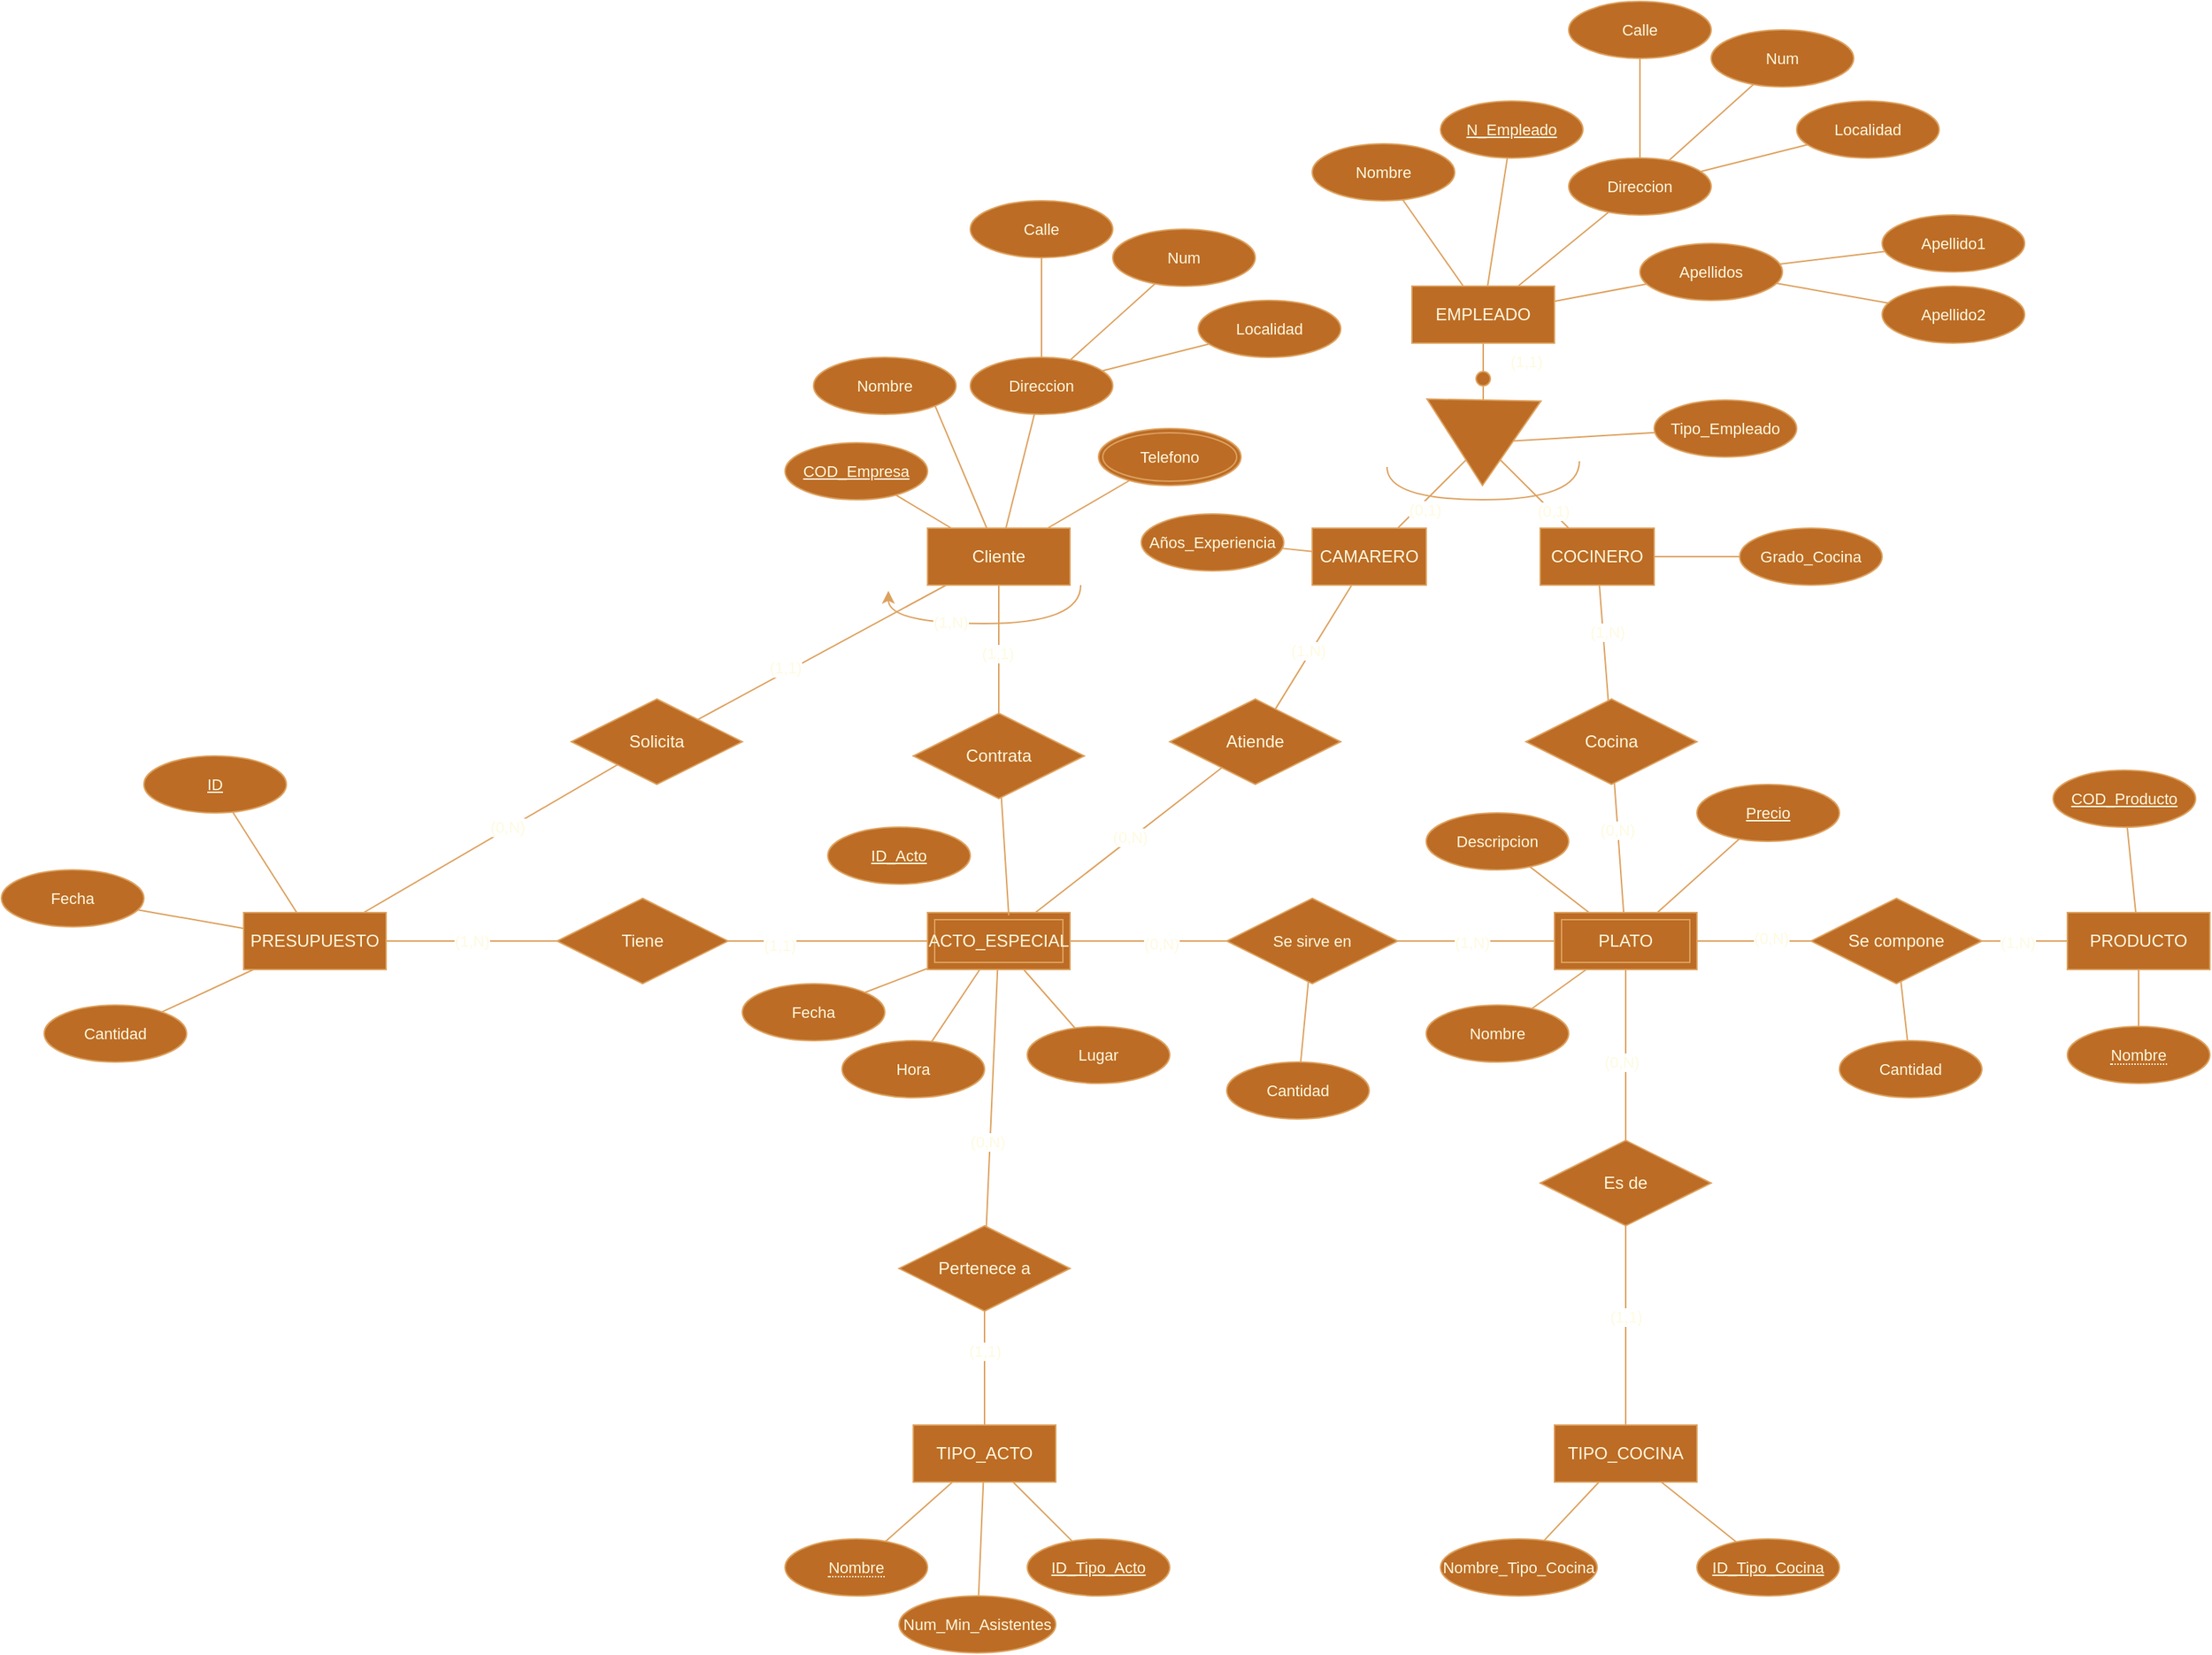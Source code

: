 <mxfile version="22.0.3" type="device">
  <diagram name="Página-1" id="njJYLrPMKIbQY8OYmj5W">
    <mxGraphModel dx="2261" dy="2013" grid="1" gridSize="10" guides="1" tooltips="1" connect="1" arrows="1" fold="1" page="1" pageScale="1" pageWidth="827" pageHeight="1169" math="0" shadow="0">
      <root>
        <mxCell id="0" />
        <mxCell id="1" parent="0" />
        <mxCell id="ngcL_oKsG_TR-s5VYMza-100" style="edgeStyle=none;shape=connector;rounded=0;orthogonalLoop=1;jettySize=auto;html=1;labelBackgroundColor=default;strokeColor=#DDA15E;align=center;verticalAlign=middle;fontFamily=Helvetica;fontSize=11;fontColor=#FEFAE0;endArrow=none;endFill=0;fillColor=#BC6C25;" edge="1" parent="1" source="ngcL_oKsG_TR-s5VYMza-1" target="ngcL_oKsG_TR-s5VYMza-56">
          <mxGeometry relative="1" as="geometry" />
        </mxCell>
        <mxCell id="ngcL_oKsG_TR-s5VYMza-101" style="edgeStyle=none;shape=connector;rounded=0;orthogonalLoop=1;jettySize=auto;html=1;labelBackgroundColor=default;strokeColor=#DDA15E;align=center;verticalAlign=middle;fontFamily=Helvetica;fontSize=11;fontColor=#FEFAE0;endArrow=none;endFill=0;fillColor=#BC6C25;" edge="1" parent="1" source="ngcL_oKsG_TR-s5VYMza-1" target="ngcL_oKsG_TR-s5VYMza-54">
          <mxGeometry relative="1" as="geometry" />
        </mxCell>
        <mxCell id="ngcL_oKsG_TR-s5VYMza-102" style="edgeStyle=none;shape=connector;rounded=0;orthogonalLoop=1;jettySize=auto;html=1;labelBackgroundColor=default;strokeColor=#DDA15E;align=center;verticalAlign=middle;fontFamily=Helvetica;fontSize=11;fontColor=#FEFAE0;endArrow=none;endFill=0;fillColor=#BC6C25;" edge="1" parent="1" source="ngcL_oKsG_TR-s5VYMza-1" target="ngcL_oKsG_TR-s5VYMza-55">
          <mxGeometry relative="1" as="geometry" />
        </mxCell>
        <mxCell id="ngcL_oKsG_TR-s5VYMza-103" style="edgeStyle=none;shape=connector;rounded=0;orthogonalLoop=1;jettySize=auto;html=1;labelBackgroundColor=default;strokeColor=#DDA15E;align=center;verticalAlign=middle;fontFamily=Helvetica;fontSize=11;fontColor=#FEFAE0;endArrow=none;endFill=0;fillColor=#BC6C25;" edge="1" parent="1" source="ngcL_oKsG_TR-s5VYMza-1" target="ngcL_oKsG_TR-s5VYMza-53">
          <mxGeometry relative="1" as="geometry" />
        </mxCell>
        <mxCell id="ngcL_oKsG_TR-s5VYMza-1" value="EMPLEADO" style="whiteSpace=wrap;html=1;align=center;labelBackgroundColor=none;fillColor=#BC6C25;strokeColor=#DDA15E;fontColor=#FEFAE0;" vertex="1" parent="1">
          <mxGeometry x="620" y="80" width="100" height="40" as="geometry" />
        </mxCell>
        <mxCell id="ngcL_oKsG_TR-s5VYMza-3" value="" style="triangle;whiteSpace=wrap;html=1;rotation=91;labelBackgroundColor=none;fillColor=#BC6C25;strokeColor=#DDA15E;fontColor=#FEFAE0;" vertex="1" parent="1">
          <mxGeometry x="640" y="150" width="60" height="80" as="geometry" />
        </mxCell>
        <mxCell id="ngcL_oKsG_TR-s5VYMza-4" value="" style="ellipse;whiteSpace=wrap;html=1;aspect=fixed;labelBackgroundColor=none;fillColor=#BC6C25;strokeColor=#DDA15E;fontColor=#FEFAE0;" vertex="1" parent="1">
          <mxGeometry x="665" y="140" width="10" height="10" as="geometry" />
        </mxCell>
        <mxCell id="ngcL_oKsG_TR-s5VYMza-5" value="" style="endArrow=none;html=1;rounded=0;exitX=0.5;exitY=0;exitDx=0;exitDy=0;labelBackgroundColor=none;strokeColor=#DDA15E;fontColor=default;" edge="1" source="ngcL_oKsG_TR-s5VYMza-4" target="ngcL_oKsG_TR-s5VYMza-1" parent="1">
          <mxGeometry relative="1" as="geometry">
            <mxPoint x="520" y="170" as="sourcePoint" />
            <mxPoint x="680" y="170" as="targetPoint" />
          </mxGeometry>
        </mxCell>
        <mxCell id="ngcL_oKsG_TR-s5VYMza-6" value="" style="endArrow=none;html=1;rounded=0;entryX=0.5;entryY=1;entryDx=0;entryDy=0;labelBackgroundColor=none;strokeColor=#DDA15E;fontColor=default;" edge="1" source="ngcL_oKsG_TR-s5VYMza-3" target="ngcL_oKsG_TR-s5VYMza-4" parent="1">
          <mxGeometry relative="1" as="geometry">
            <mxPoint x="630" y="200" as="sourcePoint" />
            <mxPoint x="790" y="200" as="targetPoint" />
          </mxGeometry>
        </mxCell>
        <mxCell id="ngcL_oKsG_TR-s5VYMza-40" style="edgeStyle=none;shape=connector;rounded=0;orthogonalLoop=1;jettySize=auto;html=1;labelBackgroundColor=default;strokeColor=#DDA15E;align=center;verticalAlign=middle;fontFamily=Helvetica;fontSize=11;fontColor=#FEFAE0;endArrow=none;endFill=0;fillColor=#BC6C25;" edge="1" parent="1" source="ngcL_oKsG_TR-s5VYMza-8" target="ngcL_oKsG_TR-s5VYMza-31">
          <mxGeometry relative="1" as="geometry" />
        </mxCell>
        <mxCell id="ngcL_oKsG_TR-s5VYMza-141" value="(1,N)" style="edgeLabel;html=1;align=center;verticalAlign=middle;resizable=0;points=[];fontSize=11;fontFamily=Helvetica;fontColor=#FEFAE0;" vertex="1" connectable="0" parent="ngcL_oKsG_TR-s5VYMza-40">
          <mxGeometry x="0.081" y="-2" relative="1" as="geometry">
            <mxPoint as="offset" />
          </mxGeometry>
        </mxCell>
        <mxCell id="ngcL_oKsG_TR-s5VYMza-8" value="CAMARERO" style="whiteSpace=wrap;html=1;align=center;labelBackgroundColor=none;fillColor=#BC6C25;strokeColor=#DDA15E;fontColor=#FEFAE0;" vertex="1" parent="1">
          <mxGeometry x="550" y="250" width="80" height="40" as="geometry" />
        </mxCell>
        <mxCell id="ngcL_oKsG_TR-s5VYMza-34" style="rounded=0;orthogonalLoop=1;jettySize=auto;html=1;strokeColor=#DDA15E;fontColor=#FEFAE0;fillColor=#BC6C25;endArrow=none;endFill=0;" edge="1" parent="1" source="ngcL_oKsG_TR-s5VYMza-9" target="ngcL_oKsG_TR-s5VYMza-32">
          <mxGeometry relative="1" as="geometry" />
        </mxCell>
        <mxCell id="ngcL_oKsG_TR-s5VYMza-139" value="(1,N)" style="edgeLabel;html=1;align=center;verticalAlign=middle;resizable=0;points=[];fontSize=11;fontFamily=Helvetica;fontColor=#FEFAE0;" vertex="1" connectable="0" parent="ngcL_oKsG_TR-s5VYMza-34">
          <mxGeometry x="-0.181" y="3" relative="1" as="geometry">
            <mxPoint as="offset" />
          </mxGeometry>
        </mxCell>
        <mxCell id="ngcL_oKsG_TR-s5VYMza-9" value="COCINERO" style="whiteSpace=wrap;html=1;align=center;labelBackgroundColor=none;fillColor=#BC6C25;strokeColor=#DDA15E;fontColor=#FEFAE0;" vertex="1" parent="1">
          <mxGeometry x="710" y="250" width="80" height="40" as="geometry" />
        </mxCell>
        <mxCell id="ngcL_oKsG_TR-s5VYMza-10" value="" style="endArrow=none;html=1;rounded=0;labelBackgroundColor=none;strokeColor=#DDA15E;fontColor=default;" edge="1" source="ngcL_oKsG_TR-s5VYMza-3" target="ngcL_oKsG_TR-s5VYMza-9" parent="1">
          <mxGeometry relative="1" as="geometry">
            <mxPoint x="680" y="229" as="sourcePoint" />
            <mxPoint x="680" y="260" as="targetPoint" />
          </mxGeometry>
        </mxCell>
        <mxCell id="ngcL_oKsG_TR-s5VYMza-143" value="(0,1)" style="edgeLabel;html=1;align=center;verticalAlign=middle;resizable=0;points=[];fontSize=11;fontFamily=Helvetica;fontColor=#FEFAE0;" vertex="1" connectable="0" parent="ngcL_oKsG_TR-s5VYMza-10">
          <mxGeometry x="0.5" y="1" relative="1" as="geometry">
            <mxPoint as="offset" />
          </mxGeometry>
        </mxCell>
        <mxCell id="ngcL_oKsG_TR-s5VYMza-11" value="" style="endArrow=none;html=1;rounded=0;labelBackgroundColor=none;strokeColor=#DDA15E;fontColor=default;" edge="1" source="ngcL_oKsG_TR-s5VYMza-3" target="ngcL_oKsG_TR-s5VYMza-8" parent="1">
          <mxGeometry relative="1" as="geometry">
            <mxPoint x="692" y="212" as="sourcePoint" />
            <mxPoint x="740" y="260" as="targetPoint" />
          </mxGeometry>
        </mxCell>
        <mxCell id="ngcL_oKsG_TR-s5VYMza-142" value="(0,1)" style="edgeLabel;html=1;align=center;verticalAlign=middle;resizable=0;points=[];fontSize=11;fontFamily=Helvetica;fontColor=#FEFAE0;" vertex="1" connectable="0" parent="ngcL_oKsG_TR-s5VYMza-11">
          <mxGeometry x="0.333" y="4" relative="1" as="geometry">
            <mxPoint as="offset" />
          </mxGeometry>
        </mxCell>
        <mxCell id="ngcL_oKsG_TR-s5VYMza-12" value="" style="endArrow=none;html=1;rounded=0;edgeStyle=orthogonalEdgeStyle;curved=1;labelBackgroundColor=none;strokeColor=#DDA15E;fontColor=default;" edge="1" parent="1">
          <mxGeometry width="50" height="50" relative="1" as="geometry">
            <mxPoint x="602.5" y="207" as="sourcePoint" />
            <mxPoint x="737.5" y="203" as="targetPoint" />
            <Array as="points">
              <mxPoint x="602.5" y="230" />
              <mxPoint x="737.5" y="230" />
            </Array>
          </mxGeometry>
        </mxCell>
        <mxCell id="ngcL_oKsG_TR-s5VYMza-36" style="edgeStyle=none;shape=connector;rounded=0;orthogonalLoop=1;jettySize=auto;html=1;labelBackgroundColor=default;strokeColor=#DDA15E;align=center;verticalAlign=middle;fontFamily=Helvetica;fontSize=11;fontColor=#FEFAE0;endArrow=none;endFill=0;fillColor=#BC6C25;" edge="1" parent="1" source="ngcL_oKsG_TR-s5VYMza-13" target="ngcL_oKsG_TR-s5VYMza-33">
          <mxGeometry relative="1" as="geometry" />
        </mxCell>
        <mxCell id="ngcL_oKsG_TR-s5VYMza-132" value="(0,N)" style="edgeLabel;html=1;align=center;verticalAlign=middle;resizable=0;points=[];fontSize=11;fontFamily=Helvetica;fontColor=#FEFAE0;" vertex="1" connectable="0" parent="ngcL_oKsG_TR-s5VYMza-36">
          <mxGeometry x="0.3" y="2" relative="1" as="geometry">
            <mxPoint as="offset" />
          </mxGeometry>
        </mxCell>
        <mxCell id="ngcL_oKsG_TR-s5VYMza-38" style="edgeStyle=none;shape=connector;rounded=0;orthogonalLoop=1;jettySize=auto;html=1;labelBackgroundColor=default;strokeColor=#DDA15E;align=center;verticalAlign=middle;fontFamily=Helvetica;fontSize=11;fontColor=#FEFAE0;endArrow=none;endFill=0;fillColor=#BC6C25;" edge="1" parent="1" source="ngcL_oKsG_TR-s5VYMza-13" target="ngcL_oKsG_TR-s5VYMza-30">
          <mxGeometry relative="1" as="geometry" />
        </mxCell>
        <mxCell id="ngcL_oKsG_TR-s5VYMza-134" value="(0,N)" style="edgeLabel;html=1;align=center;verticalAlign=middle;resizable=0;points=[];fontSize=11;fontFamily=Helvetica;fontColor=#FEFAE0;" vertex="1" connectable="0" parent="ngcL_oKsG_TR-s5VYMza-38">
          <mxGeometry x="0.083" y="-3" relative="1" as="geometry">
            <mxPoint as="offset" />
          </mxGeometry>
        </mxCell>
        <mxCell id="ngcL_oKsG_TR-s5VYMza-62" style="edgeStyle=none;shape=connector;rounded=0;orthogonalLoop=1;jettySize=auto;html=1;labelBackgroundColor=default;strokeColor=#DDA15E;align=center;verticalAlign=middle;fontFamily=Helvetica;fontSize=11;fontColor=#FEFAE0;endArrow=none;endFill=0;fillColor=#BC6C25;" edge="1" parent="1" source="ngcL_oKsG_TR-s5VYMza-13" target="ngcL_oKsG_TR-s5VYMza-46">
          <mxGeometry relative="1" as="geometry" />
        </mxCell>
        <mxCell id="ngcL_oKsG_TR-s5VYMza-137" value="(1,N)" style="edgeLabel;html=1;align=center;verticalAlign=middle;resizable=0;points=[];fontSize=11;fontFamily=Helvetica;fontColor=#FEFAE0;" vertex="1" connectable="0" parent="ngcL_oKsG_TR-s5VYMza-62">
          <mxGeometry x="0.054" y="1" relative="1" as="geometry">
            <mxPoint as="offset" />
          </mxGeometry>
        </mxCell>
        <mxCell id="ngcL_oKsG_TR-s5VYMza-13" value="PLATO" style="shape=ext;margin=3;double=1;whiteSpace=wrap;html=1;align=center;strokeColor=#DDA15E;fontColor=#FEFAE0;fillColor=#BC6C25;" vertex="1" parent="1">
          <mxGeometry x="720" y="520" width="100" height="40" as="geometry" />
        </mxCell>
        <mxCell id="ngcL_oKsG_TR-s5VYMza-123" style="edgeStyle=none;shape=connector;rounded=0;orthogonalLoop=1;jettySize=auto;html=1;labelBackgroundColor=default;strokeColor=#DDA15E;align=center;verticalAlign=middle;fontFamily=Helvetica;fontSize=11;fontColor=#FEFAE0;endArrow=none;endFill=0;fillColor=#BC6C25;" edge="1" parent="1" source="ngcL_oKsG_TR-s5VYMza-14" target="ngcL_oKsG_TR-s5VYMza-72">
          <mxGeometry relative="1" as="geometry" />
        </mxCell>
        <mxCell id="ngcL_oKsG_TR-s5VYMza-124" style="edgeStyle=none;shape=connector;rounded=0;orthogonalLoop=1;jettySize=auto;html=1;labelBackgroundColor=default;strokeColor=#DDA15E;align=center;verticalAlign=middle;fontFamily=Helvetica;fontSize=11;fontColor=#FEFAE0;endArrow=none;endFill=0;fillColor=#BC6C25;" edge="1" parent="1" source="ngcL_oKsG_TR-s5VYMza-14" target="ngcL_oKsG_TR-s5VYMza-73">
          <mxGeometry relative="1" as="geometry" />
        </mxCell>
        <mxCell id="ngcL_oKsG_TR-s5VYMza-14" value="PRODUCTO" style="whiteSpace=wrap;html=1;align=center;strokeColor=#DDA15E;fontColor=#FEFAE0;fillColor=#BC6C25;" vertex="1" parent="1">
          <mxGeometry x="1080" y="520" width="100" height="40" as="geometry" />
        </mxCell>
        <mxCell id="ngcL_oKsG_TR-s5VYMza-76" style="edgeStyle=none;shape=connector;rounded=0;orthogonalLoop=1;jettySize=auto;html=1;labelBackgroundColor=default;strokeColor=#DDA15E;align=center;verticalAlign=middle;fontFamily=Helvetica;fontSize=11;fontColor=#FEFAE0;endArrow=none;endFill=0;fillColor=#BC6C25;" edge="1" parent="1" source="ngcL_oKsG_TR-s5VYMza-15" target="ngcL_oKsG_TR-s5VYMza-74">
          <mxGeometry relative="1" as="geometry" />
        </mxCell>
        <mxCell id="ngcL_oKsG_TR-s5VYMza-77" style="edgeStyle=none;shape=connector;rounded=0;orthogonalLoop=1;jettySize=auto;html=1;labelBackgroundColor=default;strokeColor=#DDA15E;align=center;verticalAlign=middle;fontFamily=Helvetica;fontSize=11;fontColor=#FEFAE0;endArrow=none;endFill=0;fillColor=#BC6C25;" edge="1" parent="1" source="ngcL_oKsG_TR-s5VYMza-15" target="ngcL_oKsG_TR-s5VYMza-75">
          <mxGeometry relative="1" as="geometry" />
        </mxCell>
        <mxCell id="ngcL_oKsG_TR-s5VYMza-15" value="TIPO_COCINA" style="whiteSpace=wrap;html=1;align=center;strokeColor=#DDA15E;fontColor=#FEFAE0;fillColor=#BC6C25;" vertex="1" parent="1">
          <mxGeometry x="720" y="880" width="100" height="40" as="geometry" />
        </mxCell>
        <mxCell id="ngcL_oKsG_TR-s5VYMza-42" style="edgeStyle=none;shape=connector;rounded=0;orthogonalLoop=1;jettySize=auto;html=1;labelBackgroundColor=default;strokeColor=#DDA15E;align=center;verticalAlign=middle;fontFamily=Helvetica;fontSize=11;fontColor=#FEFAE0;endArrow=none;endFill=0;fillColor=#BC6C25;" edge="1" parent="1" source="ngcL_oKsG_TR-s5VYMza-16" target="ngcL_oKsG_TR-s5VYMza-29">
          <mxGeometry relative="1" as="geometry" />
        </mxCell>
        <mxCell id="ngcL_oKsG_TR-s5VYMza-135" value="(0,N)" style="edgeLabel;html=1;align=center;verticalAlign=middle;resizable=0;points=[];fontSize=11;fontFamily=Helvetica;fontColor=#FEFAE0;" vertex="1" connectable="0" parent="ngcL_oKsG_TR-s5VYMza-42">
          <mxGeometry x="0.341" y="-2" relative="1" as="geometry">
            <mxPoint as="offset" />
          </mxGeometry>
        </mxCell>
        <mxCell id="ngcL_oKsG_TR-s5VYMza-44" style="edgeStyle=none;shape=connector;rounded=0;orthogonalLoop=1;jettySize=auto;html=1;labelBackgroundColor=default;strokeColor=#DDA15E;align=center;verticalAlign=middle;fontFamily=Helvetica;fontSize=11;fontColor=#FEFAE0;endArrow=none;endFill=0;fillColor=#BC6C25;" edge="1" parent="1" source="ngcL_oKsG_TR-s5VYMza-16" target="ngcL_oKsG_TR-s5VYMza-28">
          <mxGeometry relative="1" as="geometry" />
        </mxCell>
        <mxCell id="ngcL_oKsG_TR-s5VYMza-127" value="(1,1)" style="edgeLabel;html=1;align=center;verticalAlign=middle;resizable=0;points=[];fontSize=11;fontFamily=Helvetica;fontColor=#FEFAE0;" vertex="1" connectable="0" parent="ngcL_oKsG_TR-s5VYMza-44">
          <mxGeometry x="0.486" y="3" relative="1" as="geometry">
            <mxPoint as="offset" />
          </mxGeometry>
        </mxCell>
        <mxCell id="ngcL_oKsG_TR-s5VYMza-84" style="edgeStyle=none;shape=connector;rounded=0;orthogonalLoop=1;jettySize=auto;html=1;labelBackgroundColor=default;strokeColor=#DDA15E;align=center;verticalAlign=middle;fontFamily=Helvetica;fontSize=11;fontColor=#FEFAE0;endArrow=none;endFill=0;fillColor=#BC6C25;" edge="1" parent="1" source="ngcL_oKsG_TR-s5VYMza-16" target="ngcL_oKsG_TR-s5VYMza-81">
          <mxGeometry relative="1" as="geometry" />
        </mxCell>
        <mxCell id="ngcL_oKsG_TR-s5VYMza-85" style="edgeStyle=none;shape=connector;rounded=0;orthogonalLoop=1;jettySize=auto;html=1;labelBackgroundColor=default;strokeColor=#DDA15E;align=center;verticalAlign=middle;fontFamily=Helvetica;fontSize=11;fontColor=#FEFAE0;endArrow=none;endFill=0;fillColor=#BC6C25;" edge="1" parent="1" source="ngcL_oKsG_TR-s5VYMza-16" target="ngcL_oKsG_TR-s5VYMza-80">
          <mxGeometry relative="1" as="geometry" />
        </mxCell>
        <mxCell id="ngcL_oKsG_TR-s5VYMza-86" style="edgeStyle=none;shape=connector;rounded=0;orthogonalLoop=1;jettySize=auto;html=1;labelBackgroundColor=default;strokeColor=#DDA15E;align=center;verticalAlign=middle;fontFamily=Helvetica;fontSize=11;fontColor=#FEFAE0;endArrow=none;endFill=0;fillColor=#BC6C25;" edge="1" parent="1" source="ngcL_oKsG_TR-s5VYMza-16" target="ngcL_oKsG_TR-s5VYMza-82">
          <mxGeometry relative="1" as="geometry" />
        </mxCell>
        <mxCell id="ngcL_oKsG_TR-s5VYMza-16" value="ACTO_ESPECIAL" style="shape=ext;margin=3;double=1;whiteSpace=wrap;html=1;align=center;strokeColor=#DDA15E;fontColor=#FEFAE0;fillColor=#BC6C25;" vertex="1" parent="1">
          <mxGeometry x="280" y="520" width="100" height="40" as="geometry" />
        </mxCell>
        <mxCell id="ngcL_oKsG_TR-s5VYMza-90" style="edgeStyle=none;shape=connector;rounded=0;orthogonalLoop=1;jettySize=auto;html=1;labelBackgroundColor=default;strokeColor=#DDA15E;align=center;verticalAlign=middle;fontFamily=Helvetica;fontSize=11;fontColor=#FEFAE0;endArrow=none;endFill=0;fillColor=#BC6C25;" edge="1" parent="1" source="ngcL_oKsG_TR-s5VYMza-17" target="ngcL_oKsG_TR-s5VYMza-89">
          <mxGeometry relative="1" as="geometry" />
        </mxCell>
        <mxCell id="ngcL_oKsG_TR-s5VYMza-91" style="edgeStyle=none;shape=connector;rounded=0;orthogonalLoop=1;jettySize=auto;html=1;labelBackgroundColor=default;strokeColor=#DDA15E;align=center;verticalAlign=middle;fontFamily=Helvetica;fontSize=11;fontColor=#FEFAE0;endArrow=none;endFill=0;fillColor=#BC6C25;" edge="1" parent="1" source="ngcL_oKsG_TR-s5VYMza-17" target="ngcL_oKsG_TR-s5VYMza-87">
          <mxGeometry relative="1" as="geometry" />
        </mxCell>
        <mxCell id="ngcL_oKsG_TR-s5VYMza-92" style="edgeStyle=none;shape=connector;rounded=0;orthogonalLoop=1;jettySize=auto;html=1;labelBackgroundColor=default;strokeColor=#DDA15E;align=center;verticalAlign=middle;fontFamily=Helvetica;fontSize=11;fontColor=#FEFAE0;endArrow=none;endFill=0;fillColor=#BC6C25;" edge="1" parent="1" source="ngcL_oKsG_TR-s5VYMza-17" target="ngcL_oKsG_TR-s5VYMza-88">
          <mxGeometry relative="1" as="geometry" />
        </mxCell>
        <mxCell id="ngcL_oKsG_TR-s5VYMza-17" value="TIPO_ACTO" style="whiteSpace=wrap;html=1;align=center;strokeColor=#DDA15E;fontColor=#FEFAE0;fillColor=#BC6C25;" vertex="1" parent="1">
          <mxGeometry x="270" y="880" width="100" height="40" as="geometry" />
        </mxCell>
        <mxCell id="ngcL_oKsG_TR-s5VYMza-113" style="edgeStyle=none;shape=connector;rounded=0;orthogonalLoop=1;jettySize=auto;html=1;labelBackgroundColor=default;strokeColor=#DDA15E;align=center;verticalAlign=middle;fontFamily=Helvetica;fontSize=11;fontColor=#FEFAE0;endArrow=none;endFill=0;fillColor=#BC6C25;" edge="1" parent="1" source="ngcL_oKsG_TR-s5VYMza-18" target="ngcL_oKsG_TR-s5VYMza-107">
          <mxGeometry relative="1" as="geometry" />
        </mxCell>
        <mxCell id="ngcL_oKsG_TR-s5VYMza-114" style="edgeStyle=none;shape=connector;rounded=0;orthogonalLoop=1;jettySize=auto;html=1;entryX=1;entryY=1;entryDx=0;entryDy=0;labelBackgroundColor=default;strokeColor=#DDA15E;align=center;verticalAlign=middle;fontFamily=Helvetica;fontSize=11;fontColor=#FEFAE0;endArrow=none;endFill=0;fillColor=#BC6C25;" edge="1" parent="1" source="ngcL_oKsG_TR-s5VYMza-18" target="ngcL_oKsG_TR-s5VYMza-111">
          <mxGeometry relative="1" as="geometry" />
        </mxCell>
        <mxCell id="ngcL_oKsG_TR-s5VYMza-115" style="edgeStyle=none;shape=connector;rounded=0;orthogonalLoop=1;jettySize=auto;html=1;labelBackgroundColor=default;strokeColor=#DDA15E;align=center;verticalAlign=middle;fontFamily=Helvetica;fontSize=11;fontColor=#FEFAE0;endArrow=none;endFill=0;fillColor=#BC6C25;" edge="1" parent="1" source="ngcL_oKsG_TR-s5VYMza-18" target="ngcL_oKsG_TR-s5VYMza-112">
          <mxGeometry relative="1" as="geometry" />
        </mxCell>
        <mxCell id="ngcL_oKsG_TR-s5VYMza-116" style="edgeStyle=none;shape=connector;rounded=0;orthogonalLoop=1;jettySize=auto;html=1;labelBackgroundColor=default;strokeColor=#DDA15E;align=center;verticalAlign=middle;fontFamily=Helvetica;fontSize=11;fontColor=#FEFAE0;endArrow=none;endFill=0;fillColor=#BC6C25;" edge="1" parent="1" source="ngcL_oKsG_TR-s5VYMza-18" target="ngcL_oKsG_TR-s5VYMza-94">
          <mxGeometry relative="1" as="geometry" />
        </mxCell>
        <mxCell id="ngcL_oKsG_TR-s5VYMza-18" value="Cliente" style="whiteSpace=wrap;html=1;align=center;strokeColor=#DDA15E;fontColor=#FEFAE0;fillColor=#BC6C25;" vertex="1" parent="1">
          <mxGeometry x="280" y="250" width="100" height="40" as="geometry" />
        </mxCell>
        <mxCell id="ngcL_oKsG_TR-s5VYMza-19" value="Solicita" style="shape=rhombus;perimeter=rhombusPerimeter;whiteSpace=wrap;html=1;align=center;strokeColor=#DDA15E;fontColor=#FEFAE0;fillColor=#BC6C25;" vertex="1" parent="1">
          <mxGeometry x="30" y="370" width="120" height="60" as="geometry" />
        </mxCell>
        <mxCell id="ngcL_oKsG_TR-s5VYMza-20" value="Contrata" style="shape=rhombus;perimeter=rhombusPerimeter;whiteSpace=wrap;html=1;align=center;strokeColor=#DDA15E;fontColor=#FEFAE0;fillColor=#BC6C25;" vertex="1" parent="1">
          <mxGeometry x="270" y="380" width="120" height="60" as="geometry" />
        </mxCell>
        <mxCell id="ngcL_oKsG_TR-s5VYMza-21" value="" style="endArrow=none;html=1;rounded=0;strokeColor=#DDA15E;fontColor=#FEFAE0;fillColor=#BC6C25;" edge="1" source="ngcL_oKsG_TR-s5VYMza-18" target="ngcL_oKsG_TR-s5VYMza-20" parent="1">
          <mxGeometry relative="1" as="geometry">
            <mxPoint x="260" y="320" as="sourcePoint" />
            <mxPoint x="420" y="320" as="targetPoint" />
          </mxGeometry>
        </mxCell>
        <mxCell id="ngcL_oKsG_TR-s5VYMza-125" value="(1,1)" style="edgeLabel;html=1;align=center;verticalAlign=middle;resizable=0;points=[];fontSize=11;fontFamily=Helvetica;fontColor=#FEFAE0;" vertex="1" connectable="0" parent="ngcL_oKsG_TR-s5VYMza-21">
          <mxGeometry x="0.067" y="-1" relative="1" as="geometry">
            <mxPoint as="offset" />
          </mxGeometry>
        </mxCell>
        <mxCell id="ngcL_oKsG_TR-s5VYMza-22" value="" style="endArrow=none;html=1;rounded=0;strokeColor=#DDA15E;fontColor=#FEFAE0;fillColor=#BC6C25;" edge="1" source="ngcL_oKsG_TR-s5VYMza-19" target="ngcL_oKsG_TR-s5VYMza-18" parent="1">
          <mxGeometry relative="1" as="geometry">
            <mxPoint x="190" y="360" as="sourcePoint" />
            <mxPoint x="350" y="360" as="targetPoint" />
          </mxGeometry>
        </mxCell>
        <mxCell id="ngcL_oKsG_TR-s5VYMza-126" value="(1,1)" style="edgeLabel;html=1;align=center;verticalAlign=middle;resizable=0;points=[];fontSize=11;fontFamily=Helvetica;fontColor=#FEFAE0;" vertex="1" connectable="0" parent="ngcL_oKsG_TR-s5VYMza-22">
          <mxGeometry x="-0.282" y="3" relative="1" as="geometry">
            <mxPoint as="offset" />
          </mxGeometry>
        </mxCell>
        <mxCell id="ngcL_oKsG_TR-s5VYMza-23" value="" style="endArrow=none;html=1;rounded=0;edgeStyle=orthogonalEdgeStyle;curved=1;endFill=0;strokeColor=#DDA15E;fontColor=#FEFAE0;fillColor=#BC6C25;startArrow=classic;startFill=1;" edge="1" parent="1">
          <mxGeometry width="50" height="50" relative="1" as="geometry">
            <mxPoint x="252.5" y="294" as="sourcePoint" />
            <mxPoint x="387.5" y="290" as="targetPoint" />
            <Array as="points">
              <mxPoint x="252.5" y="317" />
              <mxPoint x="387.5" y="317" />
            </Array>
          </mxGeometry>
        </mxCell>
        <mxCell id="ngcL_oKsG_TR-s5VYMza-144" value="(1,N)" style="edgeLabel;html=1;align=center;verticalAlign=middle;resizable=0;points=[];fontSize=11;fontFamily=Helvetica;fontColor=#FEFAE0;" vertex="1" connectable="0" parent="ngcL_oKsG_TR-s5VYMza-23">
          <mxGeometry x="-0.292" y="1" relative="1" as="geometry">
            <mxPoint x="1" as="offset" />
          </mxGeometry>
        </mxCell>
        <mxCell id="ngcL_oKsG_TR-s5VYMza-25" value="" style="edgeStyle=none;orthogonalLoop=1;jettySize=auto;html=1;rounded=0;endArrow=none;endFill=0;strokeColor=#DDA15E;fontColor=#FEFAE0;fillColor=#BC6C25;entryX=0.57;entryY=0.05;entryDx=0;entryDy=0;entryPerimeter=0;" edge="1" source="ngcL_oKsG_TR-s5VYMza-20" target="ngcL_oKsG_TR-s5VYMza-16" parent="1">
          <mxGeometry width="80" relative="1" as="geometry">
            <mxPoint x="470" y="230" as="sourcePoint" />
            <mxPoint x="333.333" y="430" as="targetPoint" />
            <Array as="points" />
          </mxGeometry>
        </mxCell>
        <mxCell id="ngcL_oKsG_TR-s5VYMza-26" value="" style="edgeStyle=none;orthogonalLoop=1;jettySize=auto;html=1;rounded=0;endArrow=none;endFill=0;strokeColor=#DDA15E;fontColor=#FEFAE0;fillColor=#BC6C25;" edge="1" source="ngcL_oKsG_TR-s5VYMza-19" target="ngcL_oKsG_TR-s5VYMza-27" parent="1">
          <mxGeometry width="80" relative="1" as="geometry">
            <mxPoint x="380" y="270" as="sourcePoint" />
            <mxPoint x="306.667" y="430" as="targetPoint" />
            <Array as="points" />
          </mxGeometry>
        </mxCell>
        <mxCell id="ngcL_oKsG_TR-s5VYMza-136" value="(0,N)" style="edgeLabel;html=1;align=center;verticalAlign=middle;resizable=0;points=[];fontSize=11;fontFamily=Helvetica;fontColor=#FEFAE0;" vertex="1" connectable="0" parent="ngcL_oKsG_TR-s5VYMza-26">
          <mxGeometry x="-0.151" y="-1" relative="1" as="geometry">
            <mxPoint x="-1" as="offset" />
          </mxGeometry>
        </mxCell>
        <mxCell id="ngcL_oKsG_TR-s5VYMza-120" style="edgeStyle=none;shape=connector;rounded=0;orthogonalLoop=1;jettySize=auto;html=1;labelBackgroundColor=default;strokeColor=#DDA15E;align=center;verticalAlign=middle;fontFamily=Helvetica;fontSize=11;fontColor=#FEFAE0;endArrow=none;endFill=0;fillColor=#BC6C25;" edge="1" parent="1" source="ngcL_oKsG_TR-s5VYMza-27" target="ngcL_oKsG_TR-s5VYMza-119">
          <mxGeometry relative="1" as="geometry" />
        </mxCell>
        <mxCell id="ngcL_oKsG_TR-s5VYMza-121" style="edgeStyle=none;shape=connector;rounded=0;orthogonalLoop=1;jettySize=auto;html=1;labelBackgroundColor=default;strokeColor=#DDA15E;align=center;verticalAlign=middle;fontFamily=Helvetica;fontSize=11;fontColor=#FEFAE0;endArrow=none;endFill=0;fillColor=#BC6C25;" edge="1" parent="1" source="ngcL_oKsG_TR-s5VYMza-27" target="ngcL_oKsG_TR-s5VYMza-118">
          <mxGeometry relative="1" as="geometry" />
        </mxCell>
        <mxCell id="ngcL_oKsG_TR-s5VYMza-122" style="edgeStyle=none;shape=connector;rounded=0;orthogonalLoop=1;jettySize=auto;html=1;labelBackgroundColor=default;strokeColor=#DDA15E;align=center;verticalAlign=middle;fontFamily=Helvetica;fontSize=11;fontColor=#FEFAE0;endArrow=none;endFill=0;fillColor=#BC6C25;" edge="1" parent="1" source="ngcL_oKsG_TR-s5VYMza-27" target="ngcL_oKsG_TR-s5VYMza-117">
          <mxGeometry relative="1" as="geometry" />
        </mxCell>
        <mxCell id="ngcL_oKsG_TR-s5VYMza-27" value="PRESUPUESTO" style="whiteSpace=wrap;html=1;align=center;strokeColor=#DDA15E;fontColor=#FEFAE0;fillColor=#BC6C25;" vertex="1" parent="1">
          <mxGeometry x="-200" y="520" width="100" height="40" as="geometry" />
        </mxCell>
        <mxCell id="ngcL_oKsG_TR-s5VYMza-45" value="(1,N)" style="edgeStyle=none;shape=connector;rounded=0;orthogonalLoop=1;jettySize=auto;html=1;labelBackgroundColor=default;strokeColor=#DDA15E;align=center;verticalAlign=middle;fontFamily=Helvetica;fontSize=11;fontColor=#FEFAE0;endArrow=none;endFill=0;fillColor=#BC6C25;" edge="1" parent="1" source="ngcL_oKsG_TR-s5VYMza-28" target="ngcL_oKsG_TR-s5VYMza-27">
          <mxGeometry relative="1" as="geometry" />
        </mxCell>
        <mxCell id="ngcL_oKsG_TR-s5VYMza-28" value="Tiene" style="shape=rhombus;perimeter=rhombusPerimeter;whiteSpace=wrap;html=1;align=center;strokeColor=#DDA15E;fontColor=#FEFAE0;fillColor=#BC6C25;" vertex="1" parent="1">
          <mxGeometry x="20" y="510" width="120" height="60" as="geometry" />
        </mxCell>
        <mxCell id="ngcL_oKsG_TR-s5VYMza-43" style="edgeStyle=none;shape=connector;rounded=0;orthogonalLoop=1;jettySize=auto;html=1;labelBackgroundColor=default;strokeColor=#DDA15E;align=center;verticalAlign=middle;fontFamily=Helvetica;fontSize=11;fontColor=#FEFAE0;endArrow=none;endFill=0;fillColor=#BC6C25;" edge="1" parent="1" source="ngcL_oKsG_TR-s5VYMza-29" target="ngcL_oKsG_TR-s5VYMza-17">
          <mxGeometry relative="1" as="geometry" />
        </mxCell>
        <mxCell id="ngcL_oKsG_TR-s5VYMza-128" value="(1,1)" style="edgeLabel;html=1;align=center;verticalAlign=middle;resizable=0;points=[];fontSize=11;fontFamily=Helvetica;fontColor=#FEFAE0;" vertex="1" connectable="0" parent="ngcL_oKsG_TR-s5VYMza-43">
          <mxGeometry x="-0.3" relative="1" as="geometry">
            <mxPoint as="offset" />
          </mxGeometry>
        </mxCell>
        <mxCell id="ngcL_oKsG_TR-s5VYMza-29" value="Pertenece a" style="shape=rhombus;perimeter=rhombusPerimeter;whiteSpace=wrap;html=1;align=center;strokeColor=#DDA15E;fontColor=#FEFAE0;fillColor=#BC6C25;" vertex="1" parent="1">
          <mxGeometry x="260" y="740" width="120" height="60" as="geometry" />
        </mxCell>
        <mxCell id="ngcL_oKsG_TR-s5VYMza-39" style="edgeStyle=none;shape=connector;rounded=0;orthogonalLoop=1;jettySize=auto;html=1;labelBackgroundColor=default;strokeColor=#DDA15E;align=center;verticalAlign=middle;fontFamily=Helvetica;fontSize=11;fontColor=#FEFAE0;endArrow=none;endFill=0;fillColor=#BC6C25;" edge="1" parent="1" source="ngcL_oKsG_TR-s5VYMza-30" target="ngcL_oKsG_TR-s5VYMza-15">
          <mxGeometry relative="1" as="geometry" />
        </mxCell>
        <mxCell id="ngcL_oKsG_TR-s5VYMza-129" value="(1,1)" style="edgeLabel;html=1;align=center;verticalAlign=middle;resizable=0;points=[];fontSize=11;fontFamily=Helvetica;fontColor=#FEFAE0;" vertex="1" connectable="0" parent="ngcL_oKsG_TR-s5VYMza-39">
          <mxGeometry x="-0.086" relative="1" as="geometry">
            <mxPoint as="offset" />
          </mxGeometry>
        </mxCell>
        <mxCell id="ngcL_oKsG_TR-s5VYMza-30" value="Es de" style="shape=rhombus;perimeter=rhombusPerimeter;whiteSpace=wrap;html=1;align=center;strokeColor=#DDA15E;fontColor=#FEFAE0;fillColor=#BC6C25;" vertex="1" parent="1">
          <mxGeometry x="710" y="680" width="120" height="60" as="geometry" />
        </mxCell>
        <mxCell id="ngcL_oKsG_TR-s5VYMza-41" style="edgeStyle=none;shape=connector;rounded=0;orthogonalLoop=1;jettySize=auto;html=1;labelBackgroundColor=default;strokeColor=#DDA15E;align=center;verticalAlign=middle;fontFamily=Helvetica;fontSize=11;fontColor=#FEFAE0;endArrow=none;endFill=0;fillColor=#BC6C25;" edge="1" parent="1" source="ngcL_oKsG_TR-s5VYMza-31" target="ngcL_oKsG_TR-s5VYMza-16">
          <mxGeometry relative="1" as="geometry" />
        </mxCell>
        <mxCell id="ngcL_oKsG_TR-s5VYMza-140" value="(0,N)" style="edgeLabel;html=1;align=center;verticalAlign=middle;resizable=0;points=[];fontSize=11;fontFamily=Helvetica;fontColor=#FEFAE0;" vertex="1" connectable="0" parent="ngcL_oKsG_TR-s5VYMza-41">
          <mxGeometry x="-0.024" y="-1" relative="1" as="geometry">
            <mxPoint as="offset" />
          </mxGeometry>
        </mxCell>
        <mxCell id="ngcL_oKsG_TR-s5VYMza-31" value="Atiende" style="shape=rhombus;perimeter=rhombusPerimeter;whiteSpace=wrap;html=1;align=center;strokeColor=#DDA15E;fontColor=#FEFAE0;fillColor=#BC6C25;" vertex="1" parent="1">
          <mxGeometry x="450" y="370" width="120" height="60" as="geometry" />
        </mxCell>
        <mxCell id="ngcL_oKsG_TR-s5VYMza-35" style="edgeStyle=none;shape=connector;rounded=0;orthogonalLoop=1;jettySize=auto;html=1;labelBackgroundColor=default;strokeColor=#DDA15E;align=center;verticalAlign=middle;fontFamily=Helvetica;fontSize=11;fontColor=#FEFAE0;endArrow=none;endFill=0;fillColor=#BC6C25;" edge="1" parent="1" source="ngcL_oKsG_TR-s5VYMza-32" target="ngcL_oKsG_TR-s5VYMza-13">
          <mxGeometry relative="1" as="geometry" />
        </mxCell>
        <mxCell id="ngcL_oKsG_TR-s5VYMza-133" value="(0,N)" style="edgeLabel;html=1;align=center;verticalAlign=middle;resizable=0;points=[];fontSize=11;fontFamily=Helvetica;fontColor=#FEFAE0;" vertex="1" connectable="0" parent="ngcL_oKsG_TR-s5VYMza-35">
          <mxGeometry x="-0.277" y="-1" relative="1" as="geometry">
            <mxPoint as="offset" />
          </mxGeometry>
        </mxCell>
        <mxCell id="ngcL_oKsG_TR-s5VYMza-32" value="Cocina" style="shape=rhombus;perimeter=rhombusPerimeter;whiteSpace=wrap;html=1;align=center;strokeColor=#DDA15E;fontColor=#FEFAE0;fillColor=#BC6C25;" vertex="1" parent="1">
          <mxGeometry x="700" y="370" width="120" height="60" as="geometry" />
        </mxCell>
        <mxCell id="ngcL_oKsG_TR-s5VYMza-37" style="edgeStyle=none;shape=connector;rounded=0;orthogonalLoop=1;jettySize=auto;html=1;labelBackgroundColor=default;strokeColor=#DDA15E;align=center;verticalAlign=middle;fontFamily=Helvetica;fontSize=11;fontColor=#FEFAE0;endArrow=none;endFill=0;fillColor=#BC6C25;" edge="1" parent="1" source="ngcL_oKsG_TR-s5VYMza-33" target="ngcL_oKsG_TR-s5VYMza-14">
          <mxGeometry relative="1" as="geometry" />
        </mxCell>
        <mxCell id="ngcL_oKsG_TR-s5VYMza-138" value="(1,N)" style="edgeLabel;html=1;align=center;verticalAlign=middle;resizable=0;points=[];fontSize=11;fontFamily=Helvetica;fontColor=#FEFAE0;" vertex="1" connectable="0" parent="ngcL_oKsG_TR-s5VYMza-37">
          <mxGeometry x="-0.167" y="-1" relative="1" as="geometry">
            <mxPoint as="offset" />
          </mxGeometry>
        </mxCell>
        <mxCell id="ngcL_oKsG_TR-s5VYMza-71" style="edgeStyle=none;shape=connector;rounded=0;orthogonalLoop=1;jettySize=auto;html=1;labelBackgroundColor=default;strokeColor=#DDA15E;align=center;verticalAlign=middle;fontFamily=Helvetica;fontSize=11;fontColor=#FEFAE0;endArrow=none;endFill=0;fillColor=#BC6C25;" edge="1" parent="1" source="ngcL_oKsG_TR-s5VYMza-33" target="ngcL_oKsG_TR-s5VYMza-70">
          <mxGeometry relative="1" as="geometry" />
        </mxCell>
        <mxCell id="ngcL_oKsG_TR-s5VYMza-33" value="Se compone" style="shape=rhombus;perimeter=rhombusPerimeter;whiteSpace=wrap;html=1;align=center;strokeColor=#DDA15E;fontColor=#FEFAE0;fillColor=#BC6C25;" vertex="1" parent="1">
          <mxGeometry x="900" y="510" width="120" height="60" as="geometry" />
        </mxCell>
        <mxCell id="ngcL_oKsG_TR-s5VYMza-63" style="edgeStyle=none;shape=connector;rounded=0;orthogonalLoop=1;jettySize=auto;html=1;labelBackgroundColor=default;strokeColor=#DDA15E;align=center;verticalAlign=middle;fontFamily=Helvetica;fontSize=11;fontColor=#FEFAE0;endArrow=none;endFill=0;fillColor=#BC6C25;" edge="1" parent="1" source="ngcL_oKsG_TR-s5VYMza-46" target="ngcL_oKsG_TR-s5VYMza-16">
          <mxGeometry relative="1" as="geometry" />
        </mxCell>
        <mxCell id="ngcL_oKsG_TR-s5VYMza-131" value="(0,N)" style="edgeLabel;html=1;align=center;verticalAlign=middle;resizable=0;points=[];fontSize=11;fontFamily=Helvetica;fontColor=#FEFAE0;" vertex="1" connectable="0" parent="ngcL_oKsG_TR-s5VYMza-63">
          <mxGeometry x="-0.164" y="2" relative="1" as="geometry">
            <mxPoint as="offset" />
          </mxGeometry>
        </mxCell>
        <mxCell id="ngcL_oKsG_TR-s5VYMza-79" style="edgeStyle=none;shape=connector;rounded=0;orthogonalLoop=1;jettySize=auto;html=1;labelBackgroundColor=default;strokeColor=#DDA15E;align=center;verticalAlign=middle;fontFamily=Helvetica;fontSize=11;fontColor=#FEFAE0;endArrow=none;endFill=0;fillColor=#BC6C25;" edge="1" parent="1" source="ngcL_oKsG_TR-s5VYMza-46" target="ngcL_oKsG_TR-s5VYMza-78">
          <mxGeometry relative="1" as="geometry" />
        </mxCell>
        <mxCell id="ngcL_oKsG_TR-s5VYMza-46" value="Se sirve en" style="shape=rhombus;perimeter=rhombusPerimeter;whiteSpace=wrap;html=1;align=center;strokeColor=#DDA15E;fontFamily=Helvetica;fontSize=11;fontColor=#FEFAE0;fillColor=#BC6C25;" vertex="1" parent="1">
          <mxGeometry x="490" y="510" width="120" height="60" as="geometry" />
        </mxCell>
        <mxCell id="ngcL_oKsG_TR-s5VYMza-52" style="edgeStyle=none;shape=connector;rounded=0;orthogonalLoop=1;jettySize=auto;html=1;labelBackgroundColor=default;strokeColor=#DDA15E;align=center;verticalAlign=middle;fontFamily=Helvetica;fontSize=11;fontColor=#FEFAE0;endArrow=none;endFill=0;fillColor=#BC6C25;" edge="1" parent="1" source="ngcL_oKsG_TR-s5VYMza-47" target="ngcL_oKsG_TR-s5VYMza-3">
          <mxGeometry relative="1" as="geometry" />
        </mxCell>
        <mxCell id="ngcL_oKsG_TR-s5VYMza-47" value="Tipo_Empleado" style="ellipse;whiteSpace=wrap;html=1;align=center;strokeColor=#DDA15E;fontFamily=Helvetica;fontSize=11;fontColor=#FEFAE0;fillColor=#BC6C25;" vertex="1" parent="1">
          <mxGeometry x="790" y="160" width="100" height="40" as="geometry" />
        </mxCell>
        <mxCell id="ngcL_oKsG_TR-s5VYMza-51" style="edgeStyle=none;shape=connector;rounded=0;orthogonalLoop=1;jettySize=auto;html=1;labelBackgroundColor=default;strokeColor=#DDA15E;align=center;verticalAlign=middle;fontFamily=Helvetica;fontSize=11;fontColor=#FEFAE0;endArrow=none;endFill=0;fillColor=#BC6C25;" edge="1" parent="1" source="ngcL_oKsG_TR-s5VYMza-48" target="ngcL_oKsG_TR-s5VYMza-9">
          <mxGeometry relative="1" as="geometry" />
        </mxCell>
        <mxCell id="ngcL_oKsG_TR-s5VYMza-48" value="Grado_Cocina" style="ellipse;whiteSpace=wrap;html=1;align=center;strokeColor=#DDA15E;fontFamily=Helvetica;fontSize=11;fontColor=#FEFAE0;fillColor=#BC6C25;" vertex="1" parent="1">
          <mxGeometry x="850" y="250" width="100" height="40" as="geometry" />
        </mxCell>
        <mxCell id="ngcL_oKsG_TR-s5VYMza-50" style="edgeStyle=none;shape=connector;rounded=0;orthogonalLoop=1;jettySize=auto;html=1;labelBackgroundColor=default;strokeColor=#DDA15E;align=center;verticalAlign=middle;fontFamily=Helvetica;fontSize=11;fontColor=#FEFAE0;endArrow=none;endFill=0;fillColor=#BC6C25;" edge="1" parent="1" source="ngcL_oKsG_TR-s5VYMza-49" target="ngcL_oKsG_TR-s5VYMza-8">
          <mxGeometry relative="1" as="geometry" />
        </mxCell>
        <mxCell id="ngcL_oKsG_TR-s5VYMza-49" value="Años_Experiencia" style="ellipse;whiteSpace=wrap;html=1;align=center;strokeColor=#DDA15E;fontFamily=Helvetica;fontSize=11;fontColor=#FEFAE0;fillColor=#BC6C25;" vertex="1" parent="1">
          <mxGeometry x="430" y="240" width="100" height="40" as="geometry" />
        </mxCell>
        <mxCell id="ngcL_oKsG_TR-s5VYMza-53" value="Nombre" style="ellipse;whiteSpace=wrap;html=1;align=center;strokeColor=#DDA15E;fontFamily=Helvetica;fontSize=11;fontColor=#FEFAE0;fillColor=#BC6C25;" vertex="1" parent="1">
          <mxGeometry x="550" y="-20" width="100" height="40" as="geometry" />
        </mxCell>
        <mxCell id="ngcL_oKsG_TR-s5VYMza-54" value="N_Empleado" style="ellipse;whiteSpace=wrap;html=1;align=center;fontStyle=4;strokeColor=#DDA15E;fontFamily=Helvetica;fontSize=11;fontColor=#FEFAE0;fillColor=#BC6C25;" vertex="1" parent="1">
          <mxGeometry x="640" y="-50" width="100" height="40" as="geometry" />
        </mxCell>
        <mxCell id="ngcL_oKsG_TR-s5VYMza-95" style="edgeStyle=none;shape=connector;rounded=0;orthogonalLoop=1;jettySize=auto;html=1;labelBackgroundColor=default;strokeColor=#DDA15E;align=center;verticalAlign=middle;fontFamily=Helvetica;fontSize=11;fontColor=#FEFAE0;endArrow=none;endFill=0;fillColor=#BC6C25;" edge="1" parent="1" source="ngcL_oKsG_TR-s5VYMza-55" target="ngcL_oKsG_TR-s5VYMza-59">
          <mxGeometry relative="1" as="geometry" />
        </mxCell>
        <mxCell id="ngcL_oKsG_TR-s5VYMza-96" style="edgeStyle=none;shape=connector;rounded=0;orthogonalLoop=1;jettySize=auto;html=1;labelBackgroundColor=default;strokeColor=#DDA15E;align=center;verticalAlign=middle;fontFamily=Helvetica;fontSize=11;fontColor=#FEFAE0;endArrow=none;endFill=0;fillColor=#BC6C25;" edge="1" parent="1" source="ngcL_oKsG_TR-s5VYMza-55" target="ngcL_oKsG_TR-s5VYMza-60">
          <mxGeometry relative="1" as="geometry" />
        </mxCell>
        <mxCell id="ngcL_oKsG_TR-s5VYMza-97" style="edgeStyle=none;shape=connector;rounded=0;orthogonalLoop=1;jettySize=auto;html=1;labelBackgroundColor=default;strokeColor=#DDA15E;align=center;verticalAlign=middle;fontFamily=Helvetica;fontSize=11;fontColor=#FEFAE0;endArrow=none;endFill=0;fillColor=#BC6C25;" edge="1" parent="1" source="ngcL_oKsG_TR-s5VYMza-55" target="ngcL_oKsG_TR-s5VYMza-61">
          <mxGeometry relative="1" as="geometry" />
        </mxCell>
        <mxCell id="ngcL_oKsG_TR-s5VYMza-55" value="Direccion" style="ellipse;whiteSpace=wrap;html=1;align=center;strokeColor=#DDA15E;fontFamily=Helvetica;fontSize=11;fontColor=#FEFAE0;fillColor=#BC6C25;" vertex="1" parent="1">
          <mxGeometry x="730" y="-10" width="100" height="40" as="geometry" />
        </mxCell>
        <mxCell id="ngcL_oKsG_TR-s5VYMza-98" style="edgeStyle=none;shape=connector;rounded=0;orthogonalLoop=1;jettySize=auto;html=1;labelBackgroundColor=default;strokeColor=#DDA15E;align=center;verticalAlign=middle;fontFamily=Helvetica;fontSize=11;fontColor=#FEFAE0;endArrow=none;endFill=0;fillColor=#BC6C25;" edge="1" parent="1" source="ngcL_oKsG_TR-s5VYMza-56" target="ngcL_oKsG_TR-s5VYMza-57">
          <mxGeometry relative="1" as="geometry" />
        </mxCell>
        <mxCell id="ngcL_oKsG_TR-s5VYMza-99" style="edgeStyle=none;shape=connector;rounded=0;orthogonalLoop=1;jettySize=auto;html=1;labelBackgroundColor=default;strokeColor=#DDA15E;align=center;verticalAlign=middle;fontFamily=Helvetica;fontSize=11;fontColor=#FEFAE0;endArrow=none;endFill=0;fillColor=#BC6C25;" edge="1" parent="1" source="ngcL_oKsG_TR-s5VYMza-56" target="ngcL_oKsG_TR-s5VYMza-58">
          <mxGeometry relative="1" as="geometry" />
        </mxCell>
        <mxCell id="ngcL_oKsG_TR-s5VYMza-56" value="Apellidos" style="ellipse;whiteSpace=wrap;html=1;align=center;strokeColor=#DDA15E;fontFamily=Helvetica;fontSize=11;fontColor=#FEFAE0;fillColor=#BC6C25;" vertex="1" parent="1">
          <mxGeometry x="780" y="50" width="100" height="40" as="geometry" />
        </mxCell>
        <mxCell id="ngcL_oKsG_TR-s5VYMza-57" value="Apellido1" style="ellipse;whiteSpace=wrap;html=1;align=center;strokeColor=#DDA15E;fontFamily=Helvetica;fontSize=11;fontColor=#FEFAE0;fillColor=#BC6C25;" vertex="1" parent="1">
          <mxGeometry x="950" y="30" width="100" height="40" as="geometry" />
        </mxCell>
        <mxCell id="ngcL_oKsG_TR-s5VYMza-58" value="Apellido2" style="ellipse;whiteSpace=wrap;html=1;align=center;strokeColor=#DDA15E;fontFamily=Helvetica;fontSize=11;fontColor=#FEFAE0;fillColor=#BC6C25;" vertex="1" parent="1">
          <mxGeometry x="950" y="80" width="100" height="40" as="geometry" />
        </mxCell>
        <mxCell id="ngcL_oKsG_TR-s5VYMza-59" value="Calle" style="ellipse;whiteSpace=wrap;html=1;align=center;strokeColor=#DDA15E;fontFamily=Helvetica;fontSize=11;fontColor=#FEFAE0;fillColor=#BC6C25;" vertex="1" parent="1">
          <mxGeometry x="730" y="-120" width="100" height="40" as="geometry" />
        </mxCell>
        <mxCell id="ngcL_oKsG_TR-s5VYMza-60" value="Num" style="ellipse;whiteSpace=wrap;html=1;align=center;strokeColor=#DDA15E;fontFamily=Helvetica;fontSize=11;fontColor=#FEFAE0;fillColor=#BC6C25;" vertex="1" parent="1">
          <mxGeometry x="830" y="-100" width="100" height="40" as="geometry" />
        </mxCell>
        <mxCell id="ngcL_oKsG_TR-s5VYMza-61" value="Localidad" style="ellipse;whiteSpace=wrap;html=1;align=center;strokeColor=#DDA15E;fontFamily=Helvetica;fontSize=11;fontColor=#FEFAE0;fillColor=#BC6C25;" vertex="1" parent="1">
          <mxGeometry x="890" y="-50" width="100" height="40" as="geometry" />
        </mxCell>
        <mxCell id="ngcL_oKsG_TR-s5VYMza-69" style="edgeStyle=none;shape=connector;rounded=0;orthogonalLoop=1;jettySize=auto;html=1;labelBackgroundColor=default;strokeColor=#DDA15E;align=center;verticalAlign=middle;fontFamily=Helvetica;fontSize=11;fontColor=#FEFAE0;endArrow=none;endFill=0;fillColor=#BC6C25;" edge="1" parent="1" source="ngcL_oKsG_TR-s5VYMza-64" target="ngcL_oKsG_TR-s5VYMza-13">
          <mxGeometry relative="1" as="geometry" />
        </mxCell>
        <mxCell id="ngcL_oKsG_TR-s5VYMza-64" value="Precio" style="ellipse;whiteSpace=wrap;html=1;align=center;fontStyle=4;strokeColor=#DDA15E;fontFamily=Helvetica;fontSize=11;fontColor=#FEFAE0;fillColor=#BC6C25;" vertex="1" parent="1">
          <mxGeometry x="820" y="430" width="100" height="40" as="geometry" />
        </mxCell>
        <mxCell id="ngcL_oKsG_TR-s5VYMza-68" style="edgeStyle=none;shape=connector;rounded=0;orthogonalLoop=1;jettySize=auto;html=1;labelBackgroundColor=default;strokeColor=#DDA15E;align=center;verticalAlign=middle;fontFamily=Helvetica;fontSize=11;fontColor=#FEFAE0;endArrow=none;endFill=0;fillColor=#BC6C25;" edge="1" parent="1" source="ngcL_oKsG_TR-s5VYMza-65" target="ngcL_oKsG_TR-s5VYMza-13">
          <mxGeometry relative="1" as="geometry" />
        </mxCell>
        <mxCell id="ngcL_oKsG_TR-s5VYMza-65" value="Nombre" style="ellipse;whiteSpace=wrap;html=1;align=center;strokeColor=#DDA15E;fontFamily=Helvetica;fontSize=11;fontColor=#FEFAE0;fillColor=#BC6C25;" vertex="1" parent="1">
          <mxGeometry x="630" y="585" width="100" height="40" as="geometry" />
        </mxCell>
        <mxCell id="ngcL_oKsG_TR-s5VYMza-67" style="edgeStyle=none;shape=connector;rounded=0;orthogonalLoop=1;jettySize=auto;html=1;labelBackgroundColor=default;strokeColor=#DDA15E;align=center;verticalAlign=middle;fontFamily=Helvetica;fontSize=11;fontColor=#FEFAE0;endArrow=none;endFill=0;fillColor=#BC6C25;" edge="1" parent="1" source="ngcL_oKsG_TR-s5VYMza-66" target="ngcL_oKsG_TR-s5VYMza-13">
          <mxGeometry relative="1" as="geometry" />
        </mxCell>
        <mxCell id="ngcL_oKsG_TR-s5VYMza-66" value="Descripcion" style="ellipse;whiteSpace=wrap;html=1;align=center;strokeColor=#DDA15E;fontFamily=Helvetica;fontSize=11;fontColor=#FEFAE0;fillColor=#BC6C25;" vertex="1" parent="1">
          <mxGeometry x="630" y="450" width="100" height="40" as="geometry" />
        </mxCell>
        <mxCell id="ngcL_oKsG_TR-s5VYMza-70" value="Cantidad" style="ellipse;whiteSpace=wrap;html=1;align=center;strokeColor=#DDA15E;fontFamily=Helvetica;fontSize=11;fontColor=#FEFAE0;fillColor=#BC6C25;" vertex="1" parent="1">
          <mxGeometry x="920" y="610" width="100" height="40" as="geometry" />
        </mxCell>
        <mxCell id="ngcL_oKsG_TR-s5VYMza-72" value="COD_Producto" style="ellipse;whiteSpace=wrap;html=1;align=center;fontStyle=4;strokeColor=#DDA15E;fontFamily=Helvetica;fontSize=11;fontColor=#FEFAE0;fillColor=#BC6C25;" vertex="1" parent="1">
          <mxGeometry x="1070" y="420" width="100" height="40" as="geometry" />
        </mxCell>
        <mxCell id="ngcL_oKsG_TR-s5VYMza-73" value="&lt;span style=&quot;border-bottom: 1px dotted&quot;&gt;Nombre&lt;/span&gt;" style="ellipse;whiteSpace=wrap;html=1;align=center;strokeColor=#DDA15E;fontFamily=Helvetica;fontSize=11;fontColor=#FEFAE0;fillColor=#BC6C25;" vertex="1" parent="1">
          <mxGeometry x="1080" y="600" width="100" height="40" as="geometry" />
        </mxCell>
        <mxCell id="ngcL_oKsG_TR-s5VYMza-74" value="ID_Tipo_Cocina" style="ellipse;whiteSpace=wrap;html=1;align=center;fontStyle=4;strokeColor=#DDA15E;fontFamily=Helvetica;fontSize=11;fontColor=#FEFAE0;fillColor=#BC6C25;" vertex="1" parent="1">
          <mxGeometry x="820" y="960" width="100" height="40" as="geometry" />
        </mxCell>
        <mxCell id="ngcL_oKsG_TR-s5VYMza-75" value="Nombre_Tipo_Cocina" style="ellipse;whiteSpace=wrap;html=1;align=center;strokeColor=#DDA15E;fontFamily=Helvetica;fontSize=11;fontColor=#FEFAE0;fillColor=#BC6C25;" vertex="1" parent="1">
          <mxGeometry x="640" y="960" width="110" height="40" as="geometry" />
        </mxCell>
        <mxCell id="ngcL_oKsG_TR-s5VYMza-78" value="Cantidad" style="ellipse;whiteSpace=wrap;html=1;align=center;strokeColor=#DDA15E;fontFamily=Helvetica;fontSize=11;fontColor=#FEFAE0;fillColor=#BC6C25;" vertex="1" parent="1">
          <mxGeometry x="490" y="625" width="100" height="40" as="geometry" />
        </mxCell>
        <mxCell id="ngcL_oKsG_TR-s5VYMza-80" value="Fecha" style="ellipse;whiteSpace=wrap;html=1;align=center;strokeColor=#DDA15E;fontFamily=Helvetica;fontSize=11;fontColor=#FEFAE0;fillColor=#BC6C25;" vertex="1" parent="1">
          <mxGeometry x="150" y="570" width="100" height="40" as="geometry" />
        </mxCell>
        <mxCell id="ngcL_oKsG_TR-s5VYMza-81" value="Hora" style="ellipse;whiteSpace=wrap;html=1;align=center;strokeColor=#DDA15E;fontFamily=Helvetica;fontSize=11;fontColor=#FEFAE0;fillColor=#BC6C25;" vertex="1" parent="1">
          <mxGeometry x="220" y="610" width="100" height="40" as="geometry" />
        </mxCell>
        <mxCell id="ngcL_oKsG_TR-s5VYMza-82" value="Lugar" style="ellipse;whiteSpace=wrap;html=1;align=center;strokeColor=#DDA15E;fontFamily=Helvetica;fontSize=11;fontColor=#FEFAE0;fillColor=#BC6C25;" vertex="1" parent="1">
          <mxGeometry x="350" y="600" width="100" height="40" as="geometry" />
        </mxCell>
        <mxCell id="ngcL_oKsG_TR-s5VYMza-83" value="ID_Acto" style="ellipse;whiteSpace=wrap;html=1;align=center;fontStyle=4;strokeColor=#DDA15E;fontFamily=Helvetica;fontSize=11;fontColor=#FEFAE0;fillColor=#BC6C25;" vertex="1" parent="1">
          <mxGeometry x="210" y="460" width="100" height="40" as="geometry" />
        </mxCell>
        <mxCell id="ngcL_oKsG_TR-s5VYMza-87" value="ID_Tipo_Acto" style="ellipse;whiteSpace=wrap;html=1;align=center;fontStyle=4;strokeColor=#DDA15E;fontFamily=Helvetica;fontSize=11;fontColor=#FEFAE0;fillColor=#BC6C25;" vertex="1" parent="1">
          <mxGeometry x="350" y="960" width="100" height="40" as="geometry" />
        </mxCell>
        <mxCell id="ngcL_oKsG_TR-s5VYMza-88" value="&lt;span style=&quot;border-bottom: 1px dotted&quot;&gt;Nombre&lt;/span&gt;" style="ellipse;whiteSpace=wrap;html=1;align=center;strokeColor=#DDA15E;fontFamily=Helvetica;fontSize=11;fontColor=#FEFAE0;fillColor=#BC6C25;" vertex="1" parent="1">
          <mxGeometry x="180" y="960" width="100" height="40" as="geometry" />
        </mxCell>
        <mxCell id="ngcL_oKsG_TR-s5VYMza-89" value="Num_Min_Asistentes" style="ellipse;whiteSpace=wrap;html=1;align=center;strokeColor=#DDA15E;fontFamily=Helvetica;fontSize=11;fontColor=#FEFAE0;fillColor=#BC6C25;" vertex="1" parent="1">
          <mxGeometry x="260" y="1000" width="110" height="40" as="geometry" />
        </mxCell>
        <mxCell id="ngcL_oKsG_TR-s5VYMza-94" value="Telefono" style="ellipse;shape=doubleEllipse;margin=3;whiteSpace=wrap;html=1;align=center;strokeColor=#DDA15E;fontFamily=Helvetica;fontSize=11;fontColor=#FEFAE0;fillColor=#BC6C25;" vertex="1" parent="1">
          <mxGeometry x="400" y="180" width="100" height="40" as="geometry" />
        </mxCell>
        <mxCell id="ngcL_oKsG_TR-s5VYMza-104" style="edgeStyle=none;shape=connector;rounded=0;orthogonalLoop=1;jettySize=auto;html=1;labelBackgroundColor=default;strokeColor=#DDA15E;align=center;verticalAlign=middle;fontFamily=Helvetica;fontSize=11;fontColor=#FEFAE0;endArrow=none;endFill=0;fillColor=#BC6C25;" edge="1" parent="1" source="ngcL_oKsG_TR-s5VYMza-107" target="ngcL_oKsG_TR-s5VYMza-108">
          <mxGeometry relative="1" as="geometry" />
        </mxCell>
        <mxCell id="ngcL_oKsG_TR-s5VYMza-105" style="edgeStyle=none;shape=connector;rounded=0;orthogonalLoop=1;jettySize=auto;html=1;labelBackgroundColor=default;strokeColor=#DDA15E;align=center;verticalAlign=middle;fontFamily=Helvetica;fontSize=11;fontColor=#FEFAE0;endArrow=none;endFill=0;fillColor=#BC6C25;" edge="1" parent="1" source="ngcL_oKsG_TR-s5VYMza-107" target="ngcL_oKsG_TR-s5VYMza-109">
          <mxGeometry relative="1" as="geometry" />
        </mxCell>
        <mxCell id="ngcL_oKsG_TR-s5VYMza-106" style="edgeStyle=none;shape=connector;rounded=0;orthogonalLoop=1;jettySize=auto;html=1;labelBackgroundColor=default;strokeColor=#DDA15E;align=center;verticalAlign=middle;fontFamily=Helvetica;fontSize=11;fontColor=#FEFAE0;endArrow=none;endFill=0;fillColor=#BC6C25;" edge="1" parent="1" source="ngcL_oKsG_TR-s5VYMza-107" target="ngcL_oKsG_TR-s5VYMza-110">
          <mxGeometry relative="1" as="geometry" />
        </mxCell>
        <mxCell id="ngcL_oKsG_TR-s5VYMza-107" value="Direccion" style="ellipse;whiteSpace=wrap;html=1;align=center;strokeColor=#DDA15E;fontFamily=Helvetica;fontSize=11;fontColor=#FEFAE0;fillColor=#BC6C25;" vertex="1" parent="1">
          <mxGeometry x="310" y="130" width="100" height="40" as="geometry" />
        </mxCell>
        <mxCell id="ngcL_oKsG_TR-s5VYMza-108" value="Calle" style="ellipse;whiteSpace=wrap;html=1;align=center;strokeColor=#DDA15E;fontFamily=Helvetica;fontSize=11;fontColor=#FEFAE0;fillColor=#BC6C25;" vertex="1" parent="1">
          <mxGeometry x="310" y="20" width="100" height="40" as="geometry" />
        </mxCell>
        <mxCell id="ngcL_oKsG_TR-s5VYMza-109" value="Num" style="ellipse;whiteSpace=wrap;html=1;align=center;strokeColor=#DDA15E;fontFamily=Helvetica;fontSize=11;fontColor=#FEFAE0;fillColor=#BC6C25;" vertex="1" parent="1">
          <mxGeometry x="410" y="40" width="100" height="40" as="geometry" />
        </mxCell>
        <mxCell id="ngcL_oKsG_TR-s5VYMza-110" value="Localidad" style="ellipse;whiteSpace=wrap;html=1;align=center;strokeColor=#DDA15E;fontFamily=Helvetica;fontSize=11;fontColor=#FEFAE0;fillColor=#BC6C25;" vertex="1" parent="1">
          <mxGeometry x="470" y="90" width="100" height="40" as="geometry" />
        </mxCell>
        <mxCell id="ngcL_oKsG_TR-s5VYMza-111" value="Nombre" style="ellipse;whiteSpace=wrap;html=1;align=center;strokeColor=#DDA15E;fontFamily=Helvetica;fontSize=11;fontColor=#FEFAE0;fillColor=#BC6C25;" vertex="1" parent="1">
          <mxGeometry x="200" y="130" width="100" height="40" as="geometry" />
        </mxCell>
        <mxCell id="ngcL_oKsG_TR-s5VYMza-112" value="COD_Empresa" style="ellipse;whiteSpace=wrap;html=1;align=center;fontStyle=4;strokeColor=#DDA15E;fontFamily=Helvetica;fontSize=11;fontColor=#FEFAE0;fillColor=#BC6C25;" vertex="1" parent="1">
          <mxGeometry x="180" y="190" width="100" height="40" as="geometry" />
        </mxCell>
        <mxCell id="ngcL_oKsG_TR-s5VYMza-117" value="ID" style="ellipse;whiteSpace=wrap;html=1;align=center;fontStyle=4;strokeColor=#DDA15E;fontFamily=Helvetica;fontSize=11;fontColor=#FEFAE0;fillColor=#BC6C25;" vertex="1" parent="1">
          <mxGeometry x="-270" y="410" width="100" height="40" as="geometry" />
        </mxCell>
        <mxCell id="ngcL_oKsG_TR-s5VYMza-118" value="Fecha" style="ellipse;whiteSpace=wrap;html=1;align=center;strokeColor=#DDA15E;fontFamily=Helvetica;fontSize=11;fontColor=#FEFAE0;fillColor=#BC6C25;" vertex="1" parent="1">
          <mxGeometry x="-370" y="490" width="100" height="40" as="geometry" />
        </mxCell>
        <mxCell id="ngcL_oKsG_TR-s5VYMza-119" value="Cantidad" style="ellipse;whiteSpace=wrap;html=1;align=center;strokeColor=#DDA15E;fontFamily=Helvetica;fontSize=11;fontColor=#FEFAE0;fillColor=#BC6C25;" vertex="1" parent="1">
          <mxGeometry x="-340" y="585" width="100" height="40" as="geometry" />
        </mxCell>
        <mxCell id="ngcL_oKsG_TR-s5VYMza-130" value="(1,1)" style="text;html=1;align=center;verticalAlign=middle;resizable=0;points=[];autosize=1;strokeColor=none;fillColor=none;fontSize=11;fontFamily=Helvetica;fontColor=#FEFAE0;" vertex="1" parent="1">
          <mxGeometry x="675" y="118" width="50" height="30" as="geometry" />
        </mxCell>
      </root>
    </mxGraphModel>
  </diagram>
</mxfile>
